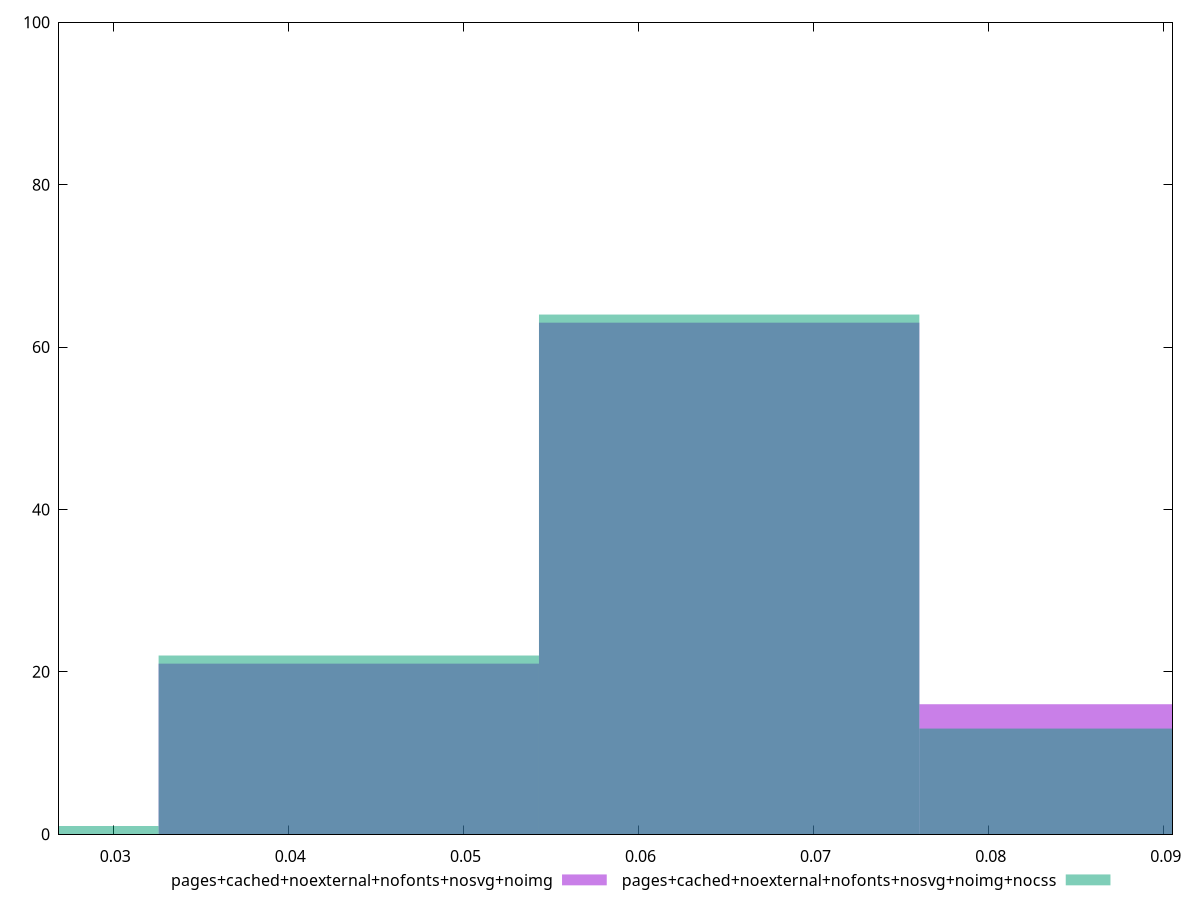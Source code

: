 reset

$pagesCachedNoexternalNofontsNosvgNoimg <<EOF
0.06517779355812046 63
0.04345186237208031 21
0.08690372474416062 16
EOF

$pagesCachedNoexternalNofontsNosvgNoimgNocss <<EOF
0.06517779355812046 64
0.04345186237208031 22
0.08690372474416062 13
0.021725931186040156 1
EOF

set key outside below
set boxwidth 0.021725931186040156
set xrange [0.0269:0.09050000000000001]
set yrange [0:100]
set style fill transparent solid 0.5 noborder
set terminal svg size 640, 500 enhanced background rgb 'white'
set output "report_00007_2020-12-11T15:55:29.892Z/network-rtt/comparison/histogram/11_vs_12.svg"

plot $pagesCachedNoexternalNofontsNosvgNoimg title "pages+cached+noexternal+nofonts+nosvg+noimg" with boxes, \
     $pagesCachedNoexternalNofontsNosvgNoimgNocss title "pages+cached+noexternal+nofonts+nosvg+noimg+nocss" with boxes

reset
